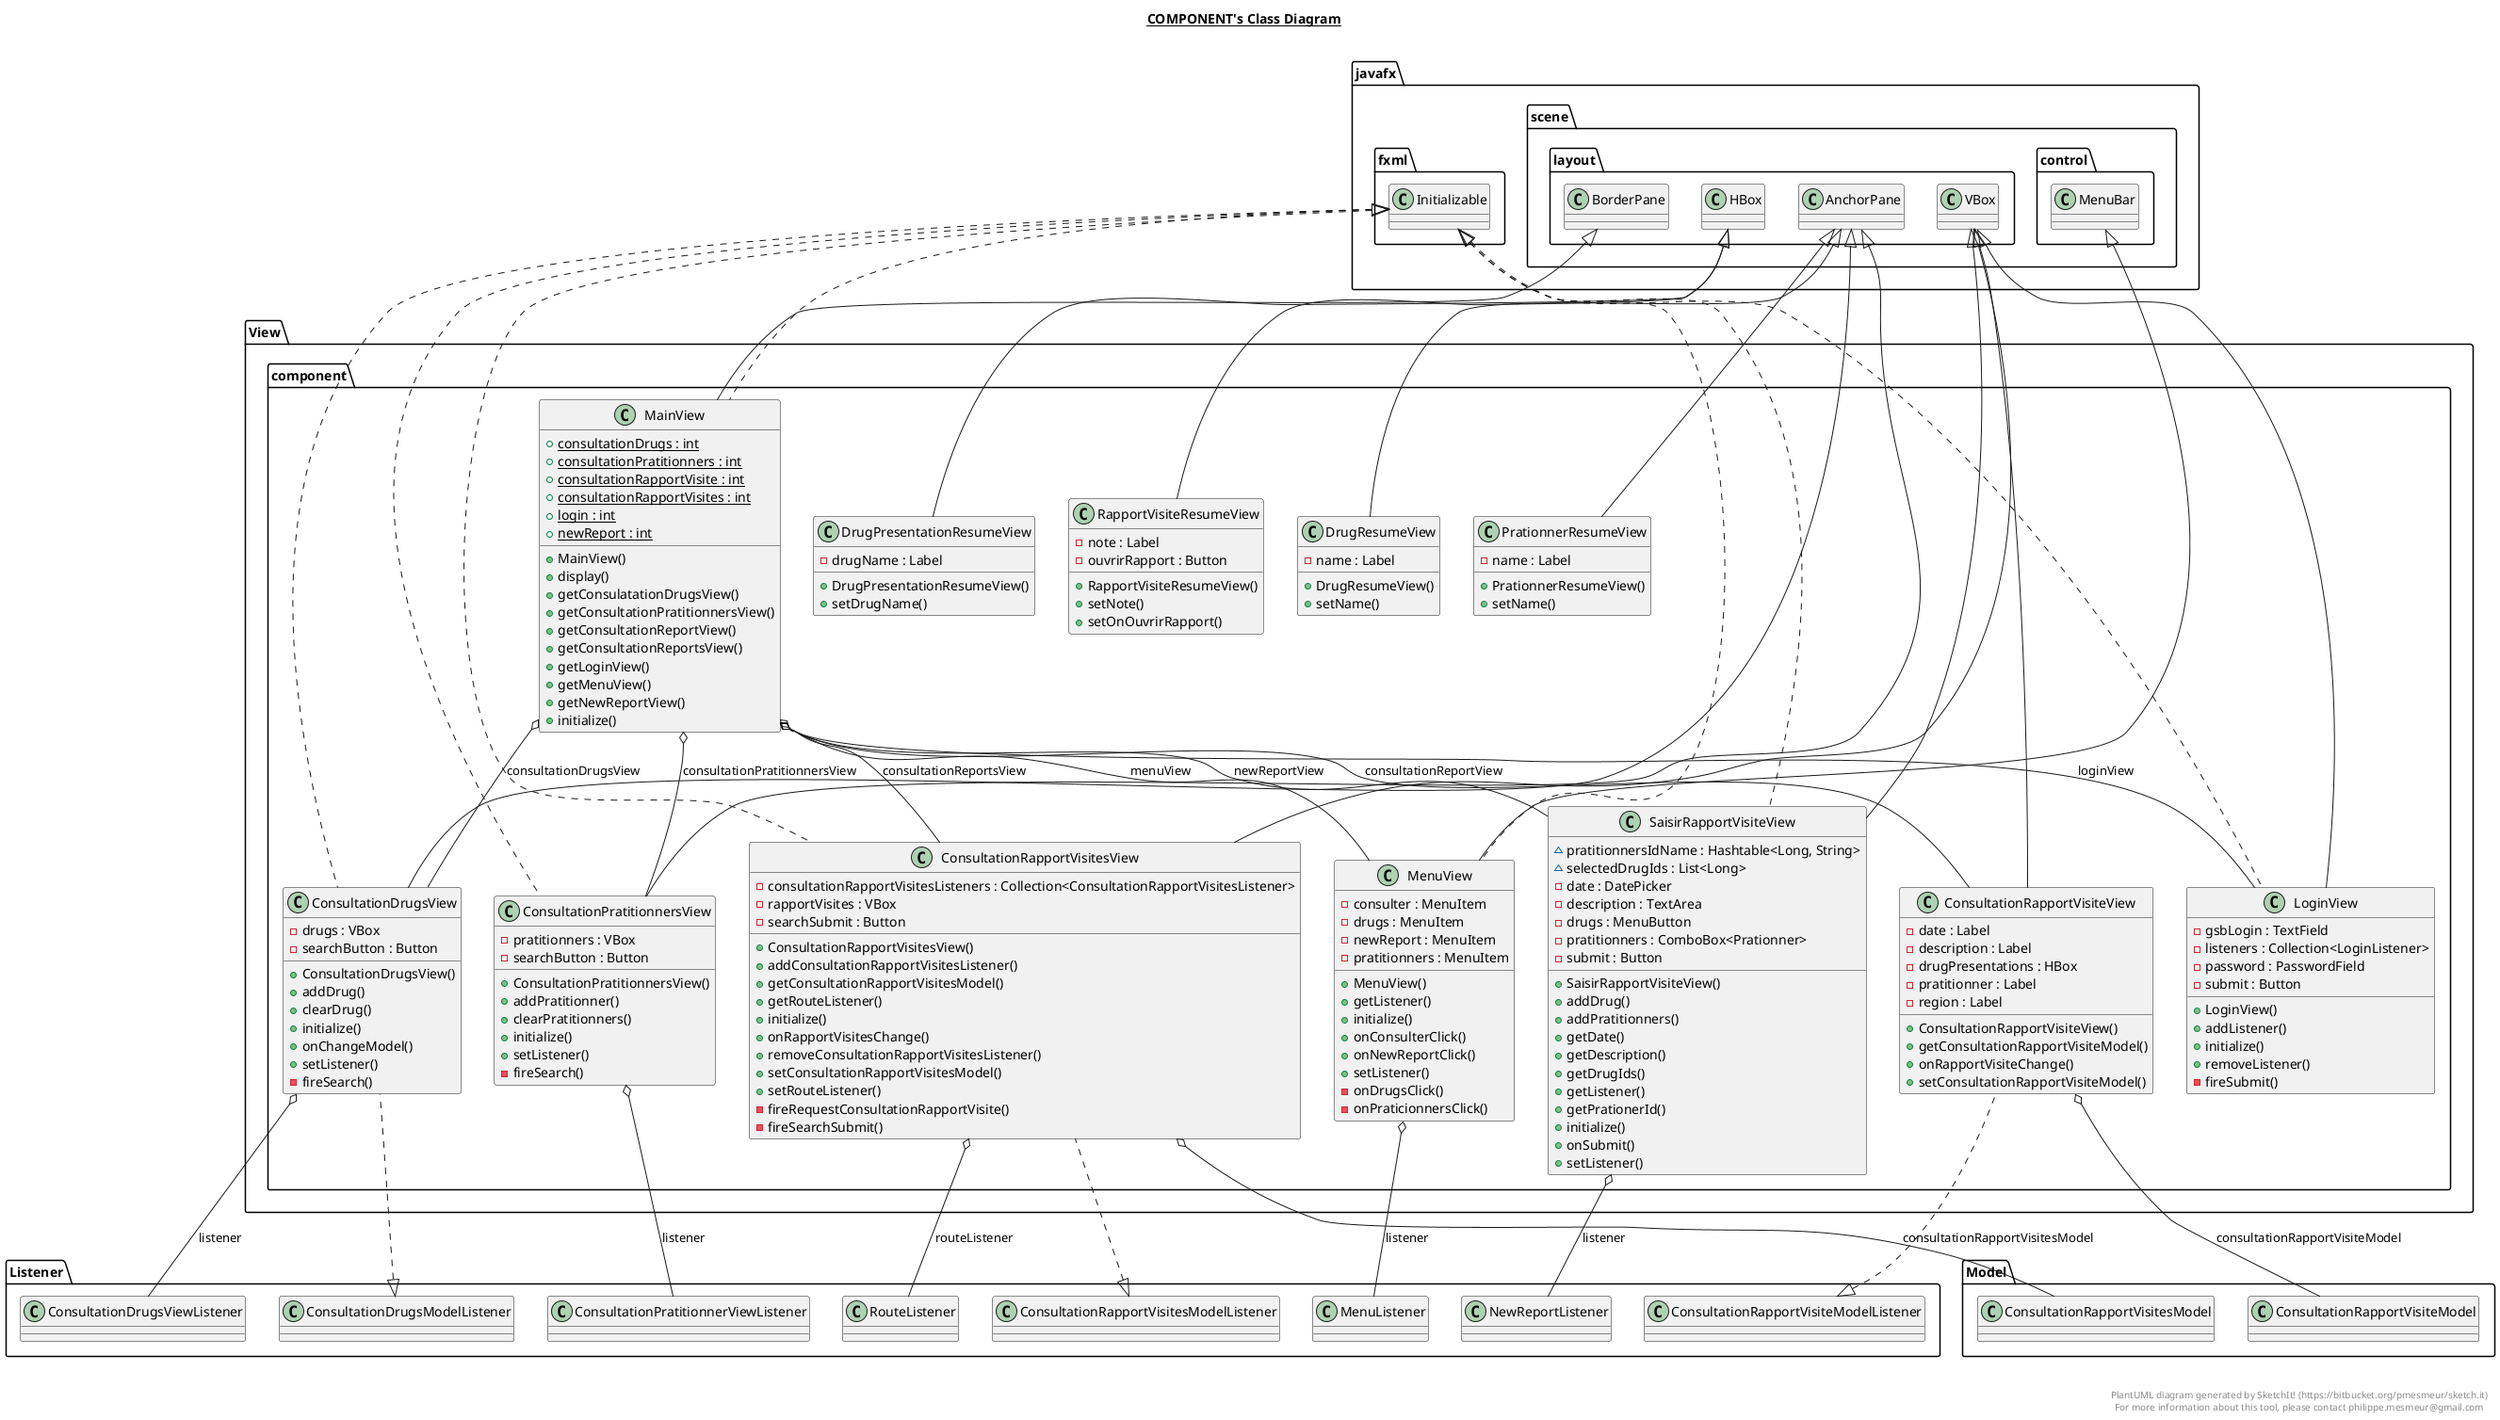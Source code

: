 @startuml

title __COMPONENT's Class Diagram__\n

  
    namespace View.component {
      class View.component.ConsultationDrugsView {
          - drugs : VBox
          - searchButton : Button
          + ConsultationDrugsView()
          + addDrug()
          + clearDrug()
          + initialize()
          + onChangeModel()
          + setListener()
          - fireSearch()
      }
    }

  
    namespace View.component {
      class View.component.ConsultationPratitionnersView {
          - pratitionners : VBox
          - searchButton : Button
          + ConsultationPratitionnersView()
          + addPratitionner()
          + clearPratitionners()
          + initialize()
          + setListener()
          - fireSearch()
      }
    }
  

  
    namespace View.component {
      class View.component.ConsultationRapportVisiteView {
          - date : Label
          - description : Label
          - drugPresentations : HBox
          - pratitionner : Label
          - region : Label
          + ConsultationRapportVisiteView()
          + getConsultationRapportVisiteModel()
          + onRapportVisiteChange()
          + setConsultationRapportVisiteModel()
      }
    }
  

  
    namespace View.component {
      class View.component.ConsultationRapportVisitesView {
          - consultationRapportVisitesListeners : Collection<ConsultationRapportVisitesListener>
          - rapportVisites : VBox
          - searchSubmit : Button
          + ConsultationRapportVisitesView()
          + addConsultationRapportVisitesListener()
          + getConsultationRapportVisitesModel()
          + getRouteListener()
          + initialize()
          + onRapportVisitesChange()
          + removeConsultationRapportVisitesListener()
          + setConsultationRapportVisitesModel()
          + setRouteListener()
          - fireRequestConsultationRapportVisite()
          - fireSearchSubmit()
      }
    }

  

  
    namespace View.component {
      class View.component.DrugPresentationResumeView {
          - drugName : Label
          + DrugPresentationResumeView()
          + setDrugName()
      }
    }

  

  
    namespace View.component {
      class View.component.DrugResumeView {
          - name : Label
          + DrugResumeView()
          + setName()
      }
    }

  

  
    namespace View.component {
      class View.component.LoginView {
          - gsbLogin : TextField
          - listeners : Collection<LoginListener>
          - password : PasswordField
          - submit : Button
          + LoginView()
          + addListener()
          + initialize()
          + removeListener()
          - fireSubmit()
      }
    }

  

  
    namespace View.component {
      class View.component.MainView {
          {static} + consultationDrugs : int
          {static} + consultationPratitionners : int
          {static} + consultationRapportVisite : int
          {static} + consultationRapportVisites : int
          {static} + login : int
          {static} + newReport : int
          + MainView()
          + display()
          + getConsulatationDrugsView()
          + getConsultationPratitionnersView()
          + getConsultationReportView()
          + getConsultationReportsView()
          + getLoginView()
          + getMenuView()
          + getNewReportView()
          + initialize()
      }
    }

  

  
    namespace View.component {
      class View.component.MenuView {
          - consulter : MenuItem
          - drugs : MenuItem
          - newReport : MenuItem
          - pratitionners : MenuItem
          + MenuView()
          + getListener()
          + initialize()
          + onConsulterClick()
          + onNewReportClick()
          + setListener()
          - onDrugsClick()
          - onPraticionnersClick()
      }
    }

  

  
    namespace View.component {
      class View.component.PrationnerResumeView {
          - name : Label
          + PrationnerResumeView()
          + setName()
      }
    }

  

  
    namespace View.component {
      class View.component.RapportVisiteResumeView {
          - note : Label
          - ouvrirRapport : Button
          + RapportVisiteResumeView()
          + setNote()
          + setOnOuvrirRapport()
      }
    }

  

  
    namespace View.component {
      class View.component.SaisirRapportVisiteView {
          ~ pratitionnersIdName : Hashtable<Long, String>
          ~ selectedDrugIds : List<Long>
          - date : DatePicker
          - description : TextArea
          - drugs : MenuButton
          - pratitionners : ComboBox<Prationner>
          - submit : Button
          + SaisirRapportVisiteView()
          + addDrug()
          + addPratitionners()
          + getDate()
          + getDescription()
          + getDrugIds()
          + getListener()
          + getPrationerId()
          + initialize()
          + onSubmit()
          + setListener()
      }
    }

  

  View.component.ConsultationDrugsView .up.|> Listener.ConsultationDrugsModelListener
  View.component.ConsultationDrugsView .up.|> javafx.fxml.Initializable
  View.component.ConsultationDrugsView -up-|> javafx.scene.layout.AnchorPane
  View.component.ConsultationDrugsView o-- Listener.ConsultationDrugsViewListener : listener
  View.component.ConsultationPratitionnersView .up.|> javafx.fxml.Initializable
  View.component.ConsultationPratitionnersView -up-|> javafx.scene.layout.AnchorPane
  View.component.ConsultationPratitionnersView o-- Listener.ConsultationPratitionnerViewListener : listener
  View.component.ConsultationRapportVisiteView .up.|> Listener.ConsultationRapportVisiteModelListener
  View.component.ConsultationRapportVisiteView -up-|> javafx.scene.layout.VBox
  View.component.ConsultationRapportVisiteView o-- Model.ConsultationRapportVisiteModel : consultationRapportVisiteModel
  View.component.ConsultationRapportVisitesView .up.|> Listener.ConsultationRapportVisitesModelListener
  View.component.ConsultationRapportVisitesView .up.|> javafx.fxml.Initializable
  View.component.ConsultationRapportVisitesView -up-|> javafx.scene.layout.VBox
  View.component.ConsultationRapportVisitesView o-- Model.ConsultationRapportVisitesModel : consultationRapportVisitesModel
  View.component.ConsultationRapportVisitesView o-- Listener.RouteListener : routeListener
  View.component.DrugPresentationResumeView -up-|> javafx.scene.layout.HBox
  View.component.DrugResumeView -up-|> javafx.scene.layout.AnchorPane
  View.component.LoginView .up.|> javafx.fxml.Initializable
  View.component.LoginView -up-|> javafx.scene.layout.VBox
  View.component.MainView .up.|> javafx.fxml.Initializable
  View.component.MainView -up-|> javafx.scene.layout.BorderPane
  View.component.MainView o-- View.component.ConsultationDrugsView : consultationDrugsView
  View.component.MainView o-- View.component.ConsultationPratitionnersView : consultationPratitionnersView
  View.component.MainView o-- View.component.ConsultationRapportVisiteView : consultationReportView
  View.component.MainView o-- View.component.ConsultationRapportVisitesView : consultationReportsView
  View.component.MainView o-- View.component.LoginView : loginView
  View.component.MainView o-- View.component.MenuView : menuView
  View.component.MainView o-- View.component.SaisirRapportVisiteView : newReportView
  View.component.MenuView .up.|> javafx.fxml.Initializable
  View.component.MenuView -up-|> javafx.scene.control.MenuBar
  View.component.MenuView o-- Listener.MenuListener : listener
  View.component.PrationnerResumeView -up-|> javafx.scene.layout.AnchorPane
  View.component.RapportVisiteResumeView -up-|> javafx.scene.layout.HBox
  View.component.SaisirRapportVisiteView .up.|> javafx.fxml.Initializable
  View.component.SaisirRapportVisiteView -up-|> javafx.scene.layout.VBox
  View.component.SaisirRapportVisiteView o-- Listener.NewReportListener : listener


right footer


PlantUML diagram generated by SketchIt! (https://bitbucket.org/pmesmeur/sketch.it)
For more information about this tool, please contact philippe.mesmeur@gmail.com
endfooter

@enduml
